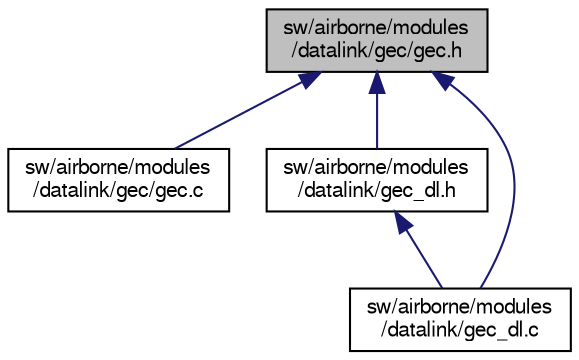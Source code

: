 digraph "sw/airborne/modules/datalink/gec/gec.h"
{
  edge [fontname="FreeSans",fontsize="10",labelfontname="FreeSans",labelfontsize="10"];
  node [fontname="FreeSans",fontsize="10",shape=record];
  Node1 [label="sw/airborne/modules\l/datalink/gec/gec.h",height=0.2,width=0.4,color="black", fillcolor="grey75", style="filled", fontcolor="black"];
  Node1 -> Node2 [dir="back",color="midnightblue",fontsize="10",style="solid",fontname="FreeSans"];
  Node2 [label="sw/airborne/modules\l/datalink/gec/gec.c",height=0.2,width=0.4,color="black", fillcolor="white", style="filled",URL="$gec_8c.html",tooltip="Galois embedded crypto iplementation. "];
  Node1 -> Node3 [dir="back",color="midnightblue",fontsize="10",style="solid",fontname="FreeSans"];
  Node3 [label="sw/airborne/modules\l/datalink/gec_dl.h",height=0.2,width=0.4,color="black", fillcolor="white", style="filled",URL="$gec__dl_8h.html",tooltip="Datalink using Galois Embedded Crypto. "];
  Node3 -> Node4 [dir="back",color="midnightblue",fontsize="10",style="solid",fontname="FreeSans"];
  Node4 [label="sw/airborne/modules\l/datalink/gec_dl.c",height=0.2,width=0.4,color="black", fillcolor="white", style="filled",URL="$gec__dl_8c.html"];
  Node1 -> Node4 [dir="back",color="midnightblue",fontsize="10",style="solid",fontname="FreeSans"];
}
